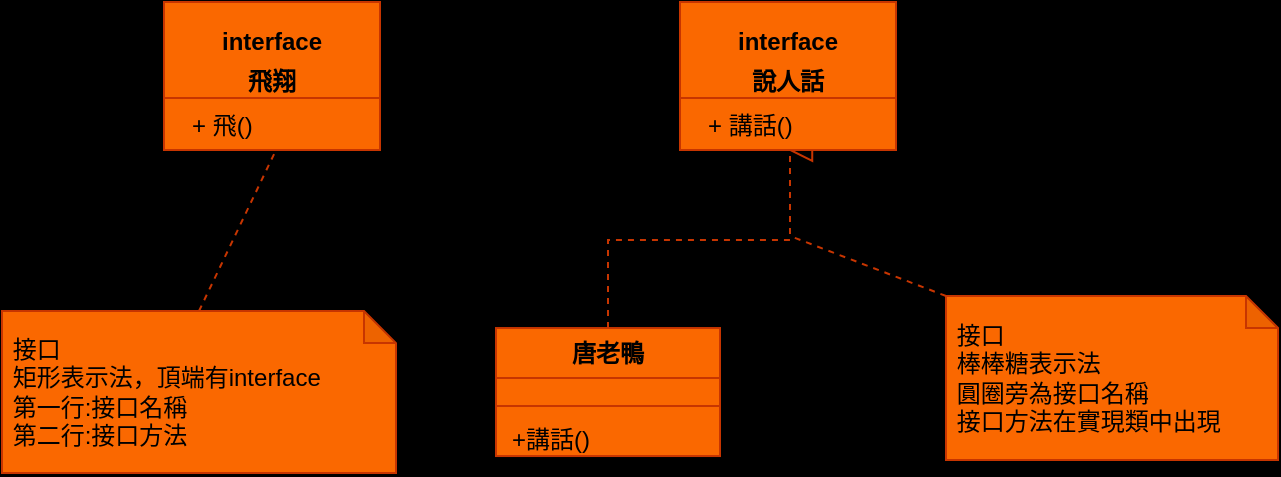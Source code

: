 <mxfile version="22.0.8" type="device">
  <diagram name="第 1 页" id="idyHgsPYpyyb2DDPlusx">
    <mxGraphModel dx="1050" dy="522" grid="0" gridSize="10" guides="1" tooltips="1" connect="1" arrows="1" fold="1" page="1" pageScale="1" pageWidth="827" pageHeight="1169" background="#000000" math="0" shadow="0">
      <root>
        <mxCell id="0" />
        <mxCell id="1" parent="0" />
        <mxCell id="tjDK2ybCts229Wxdpnuc-24" style="edgeStyle=orthogonalEdgeStyle;rounded=0;orthogonalLoop=1;jettySize=auto;html=1;exitX=0.5;exitY=0;exitDx=0;exitDy=0;strokeColor=#C73500;dashed=1;endArrow=block;endFill=0;strokeWidth=1;endSize=10;entryX=0.5;entryY=1;entryDx=0;entryDy=0;fillColor=#fa6800;" parent="1" source="tjDK2ybCts229Wxdpnuc-13" edge="1">
          <mxGeometry relative="1" as="geometry">
            <mxPoint x="435" y="266" as="targetPoint" />
            <Array as="points">
              <mxPoint x="345" y="311" />
              <mxPoint x="436" y="311" />
            </Array>
          </mxGeometry>
        </mxCell>
        <mxCell id="tjDK2ybCts229Wxdpnuc-13" value="&lt;p style=&quot;margin:0px;margin-top:6px;text-align:center;&quot;&gt;&lt;b&gt;唐老鴨&lt;/b&gt;&lt;/p&gt;&lt;p style=&quot;margin:0px;margin-left:8px;&quot;&gt;&lt;br&gt;&lt;/p&gt;&lt;p style=&quot;margin:0px;margin-left:8px;&quot;&gt;&lt;br&gt;&lt;/p&gt;&lt;p style=&quot;margin:0px;margin-left:8px;&quot;&gt;+講話()&lt;/p&gt;" style="align=left;overflow=fill;html=1;dropTarget=0;whiteSpace=wrap;strokeColor=#C73500;fontColor=#000000;fillColor=#fa6800;" parent="1" vertex="1">
          <mxGeometry x="289" y="355.02" width="112" height="64" as="geometry" />
        </mxCell>
        <mxCell id="tjDK2ybCts229Wxdpnuc-16" value="" style="line;strokeWidth=1;align=left;verticalAlign=middle;spacingTop=-1;spacingLeft=3;spacingRight=3;rotatable=0;labelPosition=right;points=[];portConstraint=eastwest;fillColor=#fa6800;strokeColor=#C73500;fontColor=#000000;" parent="1" vertex="1">
          <mxGeometry x="289" y="376.02" width="112" height="7.93" as="geometry" />
        </mxCell>
        <mxCell id="tjDK2ybCts229Wxdpnuc-17" value="" style="line;strokeWidth=1;align=left;verticalAlign=middle;spacingTop=-1;spacingLeft=3;spacingRight=3;rotatable=0;labelPosition=right;points=[];portConstraint=eastwest;fillColor=#fa6800;strokeColor=#C73500;fontColor=#000000;" parent="1" vertex="1">
          <mxGeometry x="289" y="390.02" width="112" height="7.93" as="geometry" />
        </mxCell>
        <mxCell id="tjDK2ybCts229Wxdpnuc-25" style="rounded=0;orthogonalLoop=1;jettySize=auto;html=1;exitX=0;exitY=0;exitDx=0;exitDy=0;exitPerimeter=0;strokeColor=#C73500;endArrow=none;endFill=0;dashed=1;fillColor=#fa6800;" parent="1" source="tjDK2ybCts229Wxdpnuc-18" edge="1">
          <mxGeometry relative="1" as="geometry">
            <mxPoint x="436" y="309" as="targetPoint" />
          </mxGeometry>
        </mxCell>
        <mxCell id="tjDK2ybCts229Wxdpnuc-18" value="&lt;div style=&quot;border-color: var(--border-color);&quot;&gt;&amp;nbsp;接口&lt;/div&gt;&lt;div style=&quot;border-color: var(--border-color);&quot;&gt;&lt;span style=&quot;border-color: var(--border-color); background-color: initial;&quot;&gt;&amp;nbsp;棒棒糖表示法&lt;/span&gt;&lt;/div&gt;&lt;div style=&quot;border-color: var(--border-color);&quot;&gt;&lt;span style=&quot;border-color: var(--border-color); background-color: initial;&quot;&gt;&amp;nbsp;圓圈旁為接口名稱&lt;/span&gt;&lt;/div&gt;&lt;div style=&quot;border-color: var(--border-color);&quot;&gt;&lt;span style=&quot;border-color: var(--border-color); background-color: initial;&quot;&gt;&amp;nbsp;接口方法在實現類中出現&lt;/span&gt;&lt;/div&gt;" style="shape=note;whiteSpace=wrap;html=1;backgroundOutline=1;darkOpacity=0.05;strokeColor=#C73500;fontColor=#000000;fillColor=#fa6800;size=16;align=left;" parent="1" vertex="1">
          <mxGeometry x="514" y="339" width="166" height="81.97" as="geometry" />
        </mxCell>
        <mxCell id="tjDK2ybCts229Wxdpnuc-23" style="rounded=0;orthogonalLoop=1;jettySize=auto;html=1;exitX=0.5;exitY=0;exitDx=0;exitDy=0;exitPerimeter=0;entryX=0.5;entryY=1;entryDx=0;entryDy=0;dashed=1;endArrow=none;endFill=0;strokeColor=#C73500;fillColor=#fa6800;" parent="1" source="tjDK2ybCts229Wxdpnuc-22" edge="1">
          <mxGeometry relative="1" as="geometry">
            <mxPoint x="179" y="266" as="targetPoint" />
          </mxGeometry>
        </mxCell>
        <mxCell id="tjDK2ybCts229Wxdpnuc-22" value="&lt;div style=&quot;border-color: var(--border-color);&quot;&gt;&amp;nbsp;接口&lt;/div&gt;&lt;div style=&quot;border-color: var(--border-color);&quot;&gt;&lt;span style=&quot;border-color: var(--border-color); background-color: initial;&quot;&gt;&amp;nbsp;矩形表示法，頂端有&lt;/span&gt;interface&lt;/div&gt;&lt;div style=&quot;border-color: var(--border-color);&quot;&gt;&amp;nbsp;第一行:接口名稱&lt;/div&gt;&lt;div style=&quot;border-color: var(--border-color);&quot;&gt;&amp;nbsp;第二行:接口方法&lt;/div&gt;" style="shape=note;whiteSpace=wrap;html=1;backgroundOutline=1;darkOpacity=0.05;strokeColor=#C73500;fontColor=#000000;fillColor=#fa6800;size=16;align=left;" parent="1" vertex="1">
          <mxGeometry x="42" y="346.52" width="197" height="81" as="geometry" />
        </mxCell>
        <mxCell id="tjDK2ybCts229Wxdpnuc-30" value="&lt;p style=&quot;border-color: var(--border-color); margin: 6px 0px 0px;&quot;&gt;interface&lt;br style=&quot;border-color: var(--border-color);&quot;&gt;&lt;/p&gt;&lt;p style=&quot;border-color: var(--border-color); margin: 6px 0px 0px;&quot;&gt;&lt;b style=&quot;border-color: var(--border-color);&quot;&gt;說人話&lt;/b&gt;&lt;/p&gt;" style="swimlane;fontStyle=1;align=center;verticalAlign=top;childLayout=stackLayout;horizontal=1;startSize=48;horizontalStack=0;resizeParent=1;resizeParentMax=0;resizeLast=0;collapsible=1;marginBottom=0;whiteSpace=wrap;html=1;strokeColor=#C73500;fontColor=#000000;fillColor=#fa6800;" parent="1" vertex="1">
          <mxGeometry x="381" y="192" width="108" height="74" as="geometry" />
        </mxCell>
        <mxCell id="tjDK2ybCts229Wxdpnuc-31" value="&lt;p style=&quot;border-color: var(--border-color); margin: 0px 0px 0px 8px;&quot;&gt;+ 講話()&lt;br style=&quot;border-color: var(--border-color);&quot;&gt;&lt;/p&gt;&lt;p style=&quot;border-color: var(--border-color); margin: 0px 0px 0px 8px;&quot;&gt;&lt;br style=&quot;border-color: var(--border-color);&quot;&gt;&lt;/p&gt;" style="text;strokeColor=#C73500;fillColor=#fa6800;align=left;verticalAlign=top;spacingLeft=4;spacingRight=4;overflow=hidden;rotatable=0;points=[[0,0.5],[1,0.5]];portConstraint=eastwest;whiteSpace=wrap;html=1;fontColor=#000000;" parent="tjDK2ybCts229Wxdpnuc-30" vertex="1">
          <mxGeometry y="48" width="108" height="26" as="geometry" />
        </mxCell>
        <mxCell id="tjDK2ybCts229Wxdpnuc-34" value="&lt;p style=&quot;border-color: var(--border-color); margin: 6px 0px 0px;&quot;&gt;interface&lt;br style=&quot;border-color: var(--border-color);&quot;&gt;&lt;/p&gt;&lt;p style=&quot;border-color: var(--border-color); margin: 6px 0px 0px;&quot;&gt;飛翔&lt;/p&gt;" style="swimlane;fontStyle=1;align=center;verticalAlign=top;childLayout=stackLayout;horizontal=1;startSize=48;horizontalStack=0;resizeParent=1;resizeParentMax=0;resizeLast=0;collapsible=1;marginBottom=0;whiteSpace=wrap;html=1;strokeColor=#C73500;fontColor=#000000;fillColor=#fa6800;" parent="1" vertex="1">
          <mxGeometry x="123" y="192" width="108" height="74" as="geometry" />
        </mxCell>
        <mxCell id="tjDK2ybCts229Wxdpnuc-35" value="&lt;p style=&quot;border-color: var(--border-color); margin: 0px 0px 0px 8px;&quot;&gt;+ 飛()&lt;br style=&quot;border-color: var(--border-color);&quot;&gt;&lt;/p&gt;&lt;p style=&quot;border-color: var(--border-color); margin: 0px 0px 0px 8px;&quot;&gt;&lt;br style=&quot;border-color: var(--border-color);&quot;&gt;&lt;/p&gt;" style="text;strokeColor=#C73500;fillColor=#fa6800;align=left;verticalAlign=top;spacingLeft=4;spacingRight=4;overflow=hidden;rotatable=0;points=[[0,0.5],[1,0.5]];portConstraint=eastwest;whiteSpace=wrap;html=1;fontColor=#000000;" parent="tjDK2ybCts229Wxdpnuc-34" vertex="1">
          <mxGeometry y="48" width="108" height="26" as="geometry" />
        </mxCell>
      </root>
    </mxGraphModel>
  </diagram>
</mxfile>

